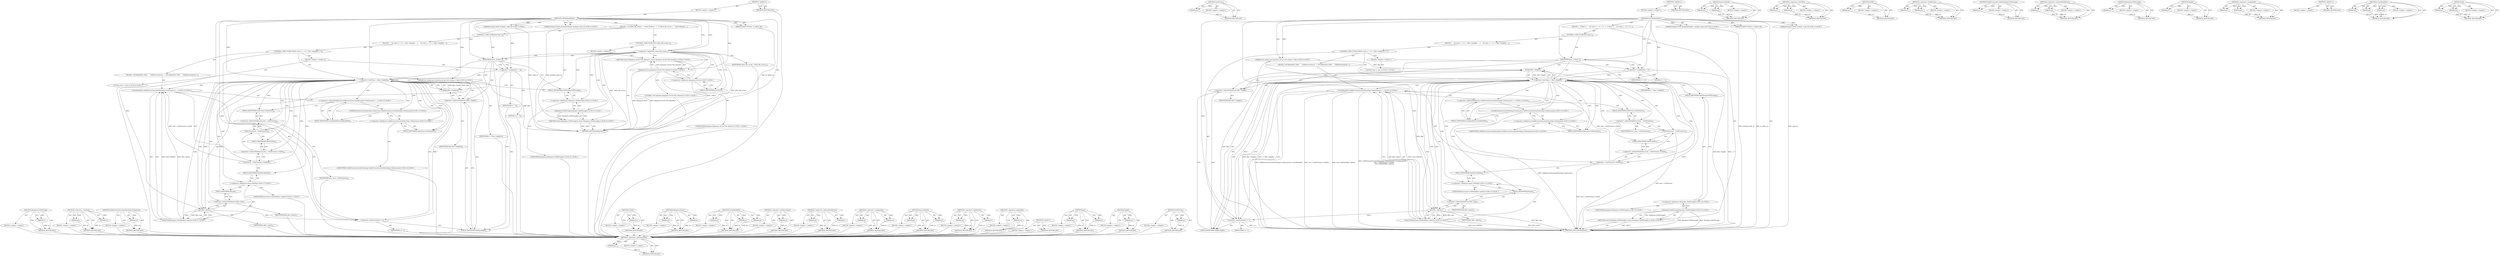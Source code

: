 digraph "GetProcess" {
vulnerable_108 [label=<(METHOD,&lt;operator&gt;.postIncrement)>];
vulnerable_109 [label=<(PARAM,p1)>];
vulnerable_110 [label=<(BLOCK,&lt;empty&gt;,&lt;empty&gt;)>];
vulnerable_111 [label=<(METHOD_RETURN,ANY)>];
vulnerable_131 [label=<(METHOD,GetProcess)>];
vulnerable_132 [label=<(PARAM,p1)>];
vulnerable_133 [label=<(BLOCK,&lt;empty&gt;,&lt;empty&gt;)>];
vulnerable_134 [label=<(METHOD_RETURN,ANY)>];
vulnerable_6 [label=<(METHOD,&lt;global&gt;)<SUB>1</SUB>>];
vulnerable_7 [label=<(BLOCK,&lt;empty&gt;,&lt;empty&gt;)<SUB>1</SUB>>];
vulnerable_8 [label=<(METHOD,SetFileInputFiles)<SUB>1</SUB>>];
vulnerable_9 [label="<(PARAM,std::unique_ptr&lt;protocol::Array&lt;std::string&gt;&gt; files)<SUB>2</SUB>>"];
vulnerable_10 [label="<(PARAM,Maybe&lt;DOM::NodeId&gt; node_id)<SUB>3</SUB>>"];
vulnerable_11 [label="<(PARAM,Maybe&lt;DOM::BackendNodeId&gt; backend_node_id)<SUB>4</SUB>>"];
vulnerable_12 [label=<(PARAM,Maybe&lt;String&gt; in_object_id)<SUB>5</SUB>>];
vulnerable_13 [label=<(BLOCK,{
   if (host_) {
     for (size_t i = 0; i &lt; f...,{
   if (host_) {
     for (size_t i = 0; i &lt; f...)<SUB>5</SUB>>];
vulnerable_14 [label=<(CONTROL_STRUCTURE,IF,if (host_))<SUB>6</SUB>>];
vulnerable_15 [label=<(IDENTIFIER,host_,if (host_))<SUB>6</SUB>>];
vulnerable_16 [label=<(BLOCK,{
     for (size_t i = 0; i &lt; files-&gt;length(); ...,{
     for (size_t i = 0; i &lt; files-&gt;length(); ...)<SUB>6</SUB>>];
vulnerable_17 [label=<(CONTROL_STRUCTURE,FOR,for (size_t i = 0;i &lt; files-&gt;length();i++))<SUB>7</SUB>>];
vulnerable_18 [label=<(BLOCK,&lt;empty&gt;,&lt;empty&gt;)<SUB>7</SUB>>];
vulnerable_19 [label="<(LOCAL,size_t i: size_t)<SUB>7</SUB>>"];
vulnerable_20 [label=<(&lt;operator&gt;.assignment,i = 0)<SUB>7</SUB>>];
vulnerable_21 [label=<(IDENTIFIER,i,i = 0)<SUB>7</SUB>>];
vulnerable_22 [label=<(LITERAL,0,i = 0)<SUB>7</SUB>>];
vulnerable_23 [label=<(&lt;operator&gt;.lessThan,i &lt; files-&gt;length())<SUB>7</SUB>>];
vulnerable_24 [label=<(IDENTIFIER,i,i &lt; files-&gt;length())<SUB>7</SUB>>];
vulnerable_25 [label=<(length,files-&gt;length())<SUB>7</SUB>>];
vulnerable_26 [label=<(&lt;operator&gt;.indirectFieldAccess,files-&gt;length)<SUB>7</SUB>>];
vulnerable_27 [label=<(IDENTIFIER,files,files-&gt;length())<SUB>7</SUB>>];
vulnerable_28 [label=<(FIELD_IDENTIFIER,length,length)<SUB>7</SUB>>];
vulnerable_29 [label=<(&lt;operator&gt;.postIncrement,i++)<SUB>7</SUB>>];
vulnerable_30 [label=<(IDENTIFIER,i,i++)<SUB>7</SUB>>];
vulnerable_31 [label=<(BLOCK,{
 #if defined(OS_WIN)
      ChildProcessSecuri...,{
 #if defined(OS_WIN)
      ChildProcessSecuri...)<SUB>7</SUB>>];
vulnerable_32 [label="<(GrantReadFile,ChildProcessSecurityPolicyImpl::GetInstance()-&gt;...)<SUB>13</SUB>>"];
vulnerable_33 [label="<(&lt;operator&gt;.indirectFieldAccess,ChildProcessSecurityPolicyImpl::GetInstance()-&gt;...)<SUB>13</SUB>>"];
vulnerable_34 [label="<(ChildProcessSecurityPolicyImpl.GetInstance,ChildProcessSecurityPolicyImpl::GetInstance())<SUB>13</SUB>>"];
vulnerable_35 [label="<(&lt;operator&gt;.fieldAccess,ChildProcessSecurityPolicyImpl::GetInstance)<SUB>13</SUB>>"];
vulnerable_36 [label="<(IDENTIFIER,ChildProcessSecurityPolicyImpl,ChildProcessSecurityPolicyImpl::GetInstance())<SUB>13</SUB>>"];
vulnerable_37 [label=<(FIELD_IDENTIFIER,GetInstance,GetInstance)<SUB>13</SUB>>];
vulnerable_38 [label=<(FIELD_IDENTIFIER,GrantReadFile,GrantReadFile)<SUB>13</SUB>>];
vulnerable_39 [label=<(GetID,host_-&gt;GetProcess()-&gt;GetID())<SUB>14</SUB>>];
vulnerable_40 [label=<(&lt;operator&gt;.indirectFieldAccess,host_-&gt;GetProcess()-&gt;GetID)<SUB>14</SUB>>];
vulnerable_41 [label=<(GetProcess,host_-&gt;GetProcess())<SUB>14</SUB>>];
vulnerable_42 [label=<(&lt;operator&gt;.indirectFieldAccess,host_-&gt;GetProcess)<SUB>14</SUB>>];
vulnerable_43 [label=<(IDENTIFIER,host_,host_-&gt;GetProcess())<SUB>14</SUB>>];
vulnerable_44 [label=<(FIELD_IDENTIFIER,GetProcess,GetProcess)<SUB>14</SUB>>];
vulnerable_45 [label=<(FIELD_IDENTIFIER,GetID,GetID)<SUB>14</SUB>>];
vulnerable_46 [label="<(base.FilePath,base::FilePath(files-&gt;get(i)))<SUB>15</SUB>>"];
vulnerable_47 [label="<(&lt;operator&gt;.fieldAccess,base::FilePath)<SUB>15</SUB>>"];
vulnerable_48 [label="<(IDENTIFIER,base,base::FilePath(files-&gt;get(i)))<SUB>15</SUB>>"];
vulnerable_49 [label=<(FIELD_IDENTIFIER,FilePath,FilePath)<SUB>15</SUB>>];
vulnerable_50 [label=<(get,files-&gt;get(i))<SUB>15</SUB>>];
vulnerable_51 [label=<(&lt;operator&gt;.indirectFieldAccess,files-&gt;get)<SUB>15</SUB>>];
vulnerable_52 [label=<(IDENTIFIER,files,files-&gt;get(i))<SUB>15</SUB>>];
vulnerable_53 [label=<(FIELD_IDENTIFIER,get,get)<SUB>15</SUB>>];
vulnerable_54 [label=<(IDENTIFIER,i,files-&gt;get(i))<SUB>15</SUB>>];
vulnerable_55 [label="<(RETURN,return Response::FallThrough();,return Response::FallThrough();)<SUB>19</SUB>>"];
vulnerable_56 [label="<(Response.FallThrough,Response::FallThrough())<SUB>19</SUB>>"];
vulnerable_57 [label="<(&lt;operator&gt;.fieldAccess,Response::FallThrough)<SUB>19</SUB>>"];
vulnerable_58 [label="<(IDENTIFIER,Response,Response::FallThrough())<SUB>19</SUB>>"];
vulnerable_59 [label=<(FIELD_IDENTIFIER,FallThrough,FallThrough)<SUB>19</SUB>>];
vulnerable_60 [label=<(METHOD_RETURN,Response)<SUB>1</SUB>>];
vulnerable_62 [label=<(METHOD_RETURN,ANY)<SUB>1</SUB>>];
vulnerable_135 [label=<(METHOD,base.FilePath)>];
vulnerable_136 [label=<(PARAM,p1)>];
vulnerable_137 [label=<(PARAM,p2)>];
vulnerable_138 [label=<(BLOCK,&lt;empty&gt;,&lt;empty&gt;)>];
vulnerable_139 [label=<(METHOD_RETURN,ANY)>];
vulnerable_94 [label=<(METHOD,&lt;operator&gt;.lessThan)>];
vulnerable_95 [label=<(PARAM,p1)>];
vulnerable_96 [label=<(PARAM,p2)>];
vulnerable_97 [label=<(BLOCK,&lt;empty&gt;,&lt;empty&gt;)>];
vulnerable_98 [label=<(METHOD_RETURN,ANY)>];
vulnerable_127 [label=<(METHOD,GetID)>];
vulnerable_128 [label=<(PARAM,p1)>];
vulnerable_129 [label=<(BLOCK,&lt;empty&gt;,&lt;empty&gt;)>];
vulnerable_130 [label=<(METHOD_RETURN,ANY)>];
vulnerable_122 [label=<(METHOD,&lt;operator&gt;.fieldAccess)>];
vulnerable_123 [label=<(PARAM,p1)>];
vulnerable_124 [label=<(PARAM,p2)>];
vulnerable_125 [label=<(BLOCK,&lt;empty&gt;,&lt;empty&gt;)>];
vulnerable_126 [label=<(METHOD_RETURN,ANY)>];
vulnerable_118 [label=<(METHOD,ChildProcessSecurityPolicyImpl.GetInstance)>];
vulnerable_119 [label=<(PARAM,p1)>];
vulnerable_120 [label=<(BLOCK,&lt;empty&gt;,&lt;empty&gt;)>];
vulnerable_121 [label=<(METHOD_RETURN,ANY)>];
vulnerable_103 [label=<(METHOD,&lt;operator&gt;.indirectFieldAccess)>];
vulnerable_104 [label=<(PARAM,p1)>];
vulnerable_105 [label=<(PARAM,p2)>];
vulnerable_106 [label=<(BLOCK,&lt;empty&gt;,&lt;empty&gt;)>];
vulnerable_107 [label=<(METHOD_RETURN,ANY)>];
vulnerable_145 [label=<(METHOD,Response.FallThrough)>];
vulnerable_146 [label=<(PARAM,p1)>];
vulnerable_147 [label=<(BLOCK,&lt;empty&gt;,&lt;empty&gt;)>];
vulnerable_148 [label=<(METHOD_RETURN,ANY)>];
vulnerable_99 [label=<(METHOD,length)>];
vulnerable_100 [label=<(PARAM,p1)>];
vulnerable_101 [label=<(BLOCK,&lt;empty&gt;,&lt;empty&gt;)>];
vulnerable_102 [label=<(METHOD_RETURN,ANY)>];
vulnerable_89 [label=<(METHOD,&lt;operator&gt;.assignment)>];
vulnerable_90 [label=<(PARAM,p1)>];
vulnerable_91 [label=<(PARAM,p2)>];
vulnerable_92 [label=<(BLOCK,&lt;empty&gt;,&lt;empty&gt;)>];
vulnerable_93 [label=<(METHOD_RETURN,ANY)>];
vulnerable_83 [label=<(METHOD,&lt;global&gt;)<SUB>1</SUB>>];
vulnerable_84 [label=<(BLOCK,&lt;empty&gt;,&lt;empty&gt;)>];
vulnerable_85 [label=<(METHOD_RETURN,ANY)>];
vulnerable_112 [label=<(METHOD,GrantReadFile)>];
vulnerable_113 [label=<(PARAM,p1)>];
vulnerable_114 [label=<(PARAM,p2)>];
vulnerable_115 [label=<(PARAM,p3)>];
vulnerable_116 [label=<(BLOCK,&lt;empty&gt;,&lt;empty&gt;)>];
vulnerable_117 [label=<(METHOD_RETURN,ANY)>];
vulnerable_140 [label=<(METHOD,get)>];
vulnerable_141 [label=<(PARAM,p1)>];
vulnerable_142 [label=<(PARAM,p2)>];
vulnerable_143 [label=<(BLOCK,&lt;empty&gt;,&lt;empty&gt;)>];
vulnerable_144 [label=<(METHOD_RETURN,ANY)>];
fixed_166 [label=<(METHOD,Response.FallThrough)>];
fixed_167 [label=<(PARAM,p1)>];
fixed_168 [label=<(BLOCK,&lt;empty&gt;,&lt;empty&gt;)>];
fixed_169 [label=<(METHOD_RETURN,ANY)>];
fixed_120 [label=<(METHOD,&lt;operator&gt;.lessThan)>];
fixed_121 [label=<(PARAM,p1)>];
fixed_122 [label=<(PARAM,p2)>];
fixed_123 [label=<(BLOCK,&lt;empty&gt;,&lt;empty&gt;)>];
fixed_124 [label=<(METHOD_RETURN,ANY)>];
fixed_144 [label=<(METHOD,ChildProcessSecurityPolicyImpl.GetInstance)>];
fixed_145 [label=<(PARAM,p1)>];
fixed_146 [label=<(BLOCK,&lt;empty&gt;,&lt;empty&gt;)>];
fixed_147 [label=<(METHOD_RETURN,ANY)>];
fixed_6 [label=<(METHOD,&lt;global&gt;)<SUB>1</SUB>>];
fixed_7 [label=<(BLOCK,&lt;empty&gt;,&lt;empty&gt;)<SUB>1</SUB>>];
fixed_8 [label=<(METHOD,SetFileInputFiles)<SUB>1</SUB>>];
fixed_9 [label="<(PARAM,std::unique_ptr&lt;protocol::Array&lt;std::string&gt;&gt; files)<SUB>2</SUB>>"];
fixed_10 [label="<(PARAM,Maybe&lt;DOM::NodeId&gt; node_id)<SUB>3</SUB>>"];
fixed_11 [label="<(PARAM,Maybe&lt;DOM::BackendNodeId&gt; backend_node_id)<SUB>4</SUB>>"];
fixed_12 [label=<(PARAM,Maybe&lt;String&gt; in_object_id)<SUB>5</SUB>>];
fixed_13 [label=<(BLOCK,{
  if (!allow_file_access_)
    return Respons...,{
  if (!allow_file_access_)
    return Respons...)<SUB>5</SUB>>];
fixed_14 [label=<(CONTROL_STRUCTURE,IF,if (!allow_file_access_))<SUB>6</SUB>>];
fixed_15 [label=<(&lt;operator&gt;.logicalNot,!allow_file_access_)<SUB>6</SUB>>];
fixed_16 [label=<(IDENTIFIER,allow_file_access_,!allow_file_access_)<SUB>6</SUB>>];
fixed_17 [label=<(BLOCK,&lt;empty&gt;,&lt;empty&gt;)<SUB>7</SUB>>];
fixed_18 [label="<(RETURN,return Response::Error(&quot;Not allowed&quot;);,return Response::Error(&quot;Not allowed&quot;);)<SUB>7</SUB>>"];
fixed_19 [label="<(Response.Error,Response::Error(&quot;Not allowed&quot;))<SUB>7</SUB>>"];
fixed_20 [label="<(&lt;operator&gt;.fieldAccess,Response::Error)<SUB>7</SUB>>"];
fixed_21 [label="<(IDENTIFIER,Response,Response::Error(&quot;Not allowed&quot;))<SUB>7</SUB>>"];
fixed_22 [label=<(FIELD_IDENTIFIER,Error,Error)<SUB>7</SUB>>];
fixed_23 [label="<(LITERAL,&quot;Not allowed&quot;,Response::Error(&quot;Not allowed&quot;))<SUB>7</SUB>>"];
fixed_24 [label=<(CONTROL_STRUCTURE,IF,if (host_))<SUB>8</SUB>>];
fixed_25 [label=<(IDENTIFIER,host_,if (host_))<SUB>8</SUB>>];
fixed_26 [label=<(BLOCK,{
     for (size_t i = 0; i &lt; files-&gt;length(); ...,{
     for (size_t i = 0; i &lt; files-&gt;length(); ...)<SUB>8</SUB>>];
fixed_27 [label=<(CONTROL_STRUCTURE,FOR,for (size_t i = 0;i &lt; files-&gt;length();i++))<SUB>9</SUB>>];
fixed_28 [label=<(BLOCK,&lt;empty&gt;,&lt;empty&gt;)<SUB>9</SUB>>];
fixed_29 [label="<(LOCAL,size_t i: size_t)<SUB>9</SUB>>"];
fixed_30 [label=<(&lt;operator&gt;.assignment,i = 0)<SUB>9</SUB>>];
fixed_31 [label=<(IDENTIFIER,i,i = 0)<SUB>9</SUB>>];
fixed_32 [label=<(LITERAL,0,i = 0)<SUB>9</SUB>>];
fixed_33 [label=<(&lt;operator&gt;.lessThan,i &lt; files-&gt;length())<SUB>9</SUB>>];
fixed_34 [label=<(IDENTIFIER,i,i &lt; files-&gt;length())<SUB>9</SUB>>];
fixed_35 [label=<(length,files-&gt;length())<SUB>9</SUB>>];
fixed_36 [label=<(&lt;operator&gt;.indirectFieldAccess,files-&gt;length)<SUB>9</SUB>>];
fixed_37 [label=<(IDENTIFIER,files,files-&gt;length())<SUB>9</SUB>>];
fixed_38 [label=<(FIELD_IDENTIFIER,length,length)<SUB>9</SUB>>];
fixed_39 [label=<(&lt;operator&gt;.postIncrement,i++)<SUB>9</SUB>>];
fixed_40 [label=<(IDENTIFIER,i,i++)<SUB>9</SUB>>];
fixed_41 [label=<(BLOCK,{
 #if defined(OS_WIN)
      ChildProcessSecuri...,{
 #if defined(OS_WIN)
      ChildProcessSecuri...)<SUB>9</SUB>>];
fixed_42 [label="<(GrantReadFile,ChildProcessSecurityPolicyImpl::GetInstance()-&gt;...)<SUB>15</SUB>>"];
fixed_43 [label="<(&lt;operator&gt;.indirectFieldAccess,ChildProcessSecurityPolicyImpl::GetInstance()-&gt;...)<SUB>15</SUB>>"];
fixed_44 [label="<(ChildProcessSecurityPolicyImpl.GetInstance,ChildProcessSecurityPolicyImpl::GetInstance())<SUB>15</SUB>>"];
fixed_45 [label="<(&lt;operator&gt;.fieldAccess,ChildProcessSecurityPolicyImpl::GetInstance)<SUB>15</SUB>>"];
fixed_46 [label="<(IDENTIFIER,ChildProcessSecurityPolicyImpl,ChildProcessSecurityPolicyImpl::GetInstance())<SUB>15</SUB>>"];
fixed_47 [label=<(FIELD_IDENTIFIER,GetInstance,GetInstance)<SUB>15</SUB>>];
fixed_48 [label=<(FIELD_IDENTIFIER,GrantReadFile,GrantReadFile)<SUB>15</SUB>>];
fixed_49 [label=<(GetID,host_-&gt;GetProcess()-&gt;GetID())<SUB>16</SUB>>];
fixed_50 [label=<(&lt;operator&gt;.indirectFieldAccess,host_-&gt;GetProcess()-&gt;GetID)<SUB>16</SUB>>];
fixed_51 [label=<(GetProcess,host_-&gt;GetProcess())<SUB>16</SUB>>];
fixed_52 [label=<(&lt;operator&gt;.indirectFieldAccess,host_-&gt;GetProcess)<SUB>16</SUB>>];
fixed_53 [label=<(IDENTIFIER,host_,host_-&gt;GetProcess())<SUB>16</SUB>>];
fixed_54 [label=<(FIELD_IDENTIFIER,GetProcess,GetProcess)<SUB>16</SUB>>];
fixed_55 [label=<(FIELD_IDENTIFIER,GetID,GetID)<SUB>16</SUB>>];
fixed_56 [label="<(base.FilePath,base::FilePath(files-&gt;get(i)))<SUB>17</SUB>>"];
fixed_57 [label="<(&lt;operator&gt;.fieldAccess,base::FilePath)<SUB>17</SUB>>"];
fixed_58 [label="<(IDENTIFIER,base,base::FilePath(files-&gt;get(i)))<SUB>17</SUB>>"];
fixed_59 [label=<(FIELD_IDENTIFIER,FilePath,FilePath)<SUB>17</SUB>>];
fixed_60 [label=<(get,files-&gt;get(i))<SUB>17</SUB>>];
fixed_61 [label=<(&lt;operator&gt;.indirectFieldAccess,files-&gt;get)<SUB>17</SUB>>];
fixed_62 [label=<(IDENTIFIER,files,files-&gt;get(i))<SUB>17</SUB>>];
fixed_63 [label=<(FIELD_IDENTIFIER,get,get)<SUB>17</SUB>>];
fixed_64 [label=<(IDENTIFIER,i,files-&gt;get(i))<SUB>17</SUB>>];
fixed_65 [label="<(RETURN,return Response::FallThrough();,return Response::FallThrough();)<SUB>21</SUB>>"];
fixed_66 [label="<(Response.FallThrough,Response::FallThrough())<SUB>21</SUB>>"];
fixed_67 [label="<(&lt;operator&gt;.fieldAccess,Response::FallThrough)<SUB>21</SUB>>"];
fixed_68 [label="<(IDENTIFIER,Response,Response::FallThrough())<SUB>21</SUB>>"];
fixed_69 [label=<(FIELD_IDENTIFIER,FallThrough,FallThrough)<SUB>21</SUB>>];
fixed_70 [label=<(METHOD_RETURN,Response)<SUB>1</SUB>>];
fixed_72 [label=<(METHOD_RETURN,ANY)<SUB>1</SUB>>];
fixed_148 [label=<(METHOD,GetID)>];
fixed_149 [label=<(PARAM,p1)>];
fixed_150 [label=<(BLOCK,&lt;empty&gt;,&lt;empty&gt;)>];
fixed_151 [label=<(METHOD_RETURN,ANY)>];
fixed_105 [label=<(METHOD,Response.Error)>];
fixed_106 [label=<(PARAM,p1)>];
fixed_107 [label=<(PARAM,p2)>];
fixed_108 [label=<(BLOCK,&lt;empty&gt;,&lt;empty&gt;)>];
fixed_109 [label=<(METHOD_RETURN,ANY)>];
fixed_138 [label=<(METHOD,GrantReadFile)>];
fixed_139 [label=<(PARAM,p1)>];
fixed_140 [label=<(PARAM,p2)>];
fixed_141 [label=<(PARAM,p3)>];
fixed_142 [label=<(BLOCK,&lt;empty&gt;,&lt;empty&gt;)>];
fixed_143 [label=<(METHOD_RETURN,ANY)>];
fixed_134 [label=<(METHOD,&lt;operator&gt;.postIncrement)>];
fixed_135 [label=<(PARAM,p1)>];
fixed_136 [label=<(BLOCK,&lt;empty&gt;,&lt;empty&gt;)>];
fixed_137 [label=<(METHOD_RETURN,ANY)>];
fixed_129 [label=<(METHOD,&lt;operator&gt;.indirectFieldAccess)>];
fixed_130 [label=<(PARAM,p1)>];
fixed_131 [label=<(PARAM,p2)>];
fixed_132 [label=<(BLOCK,&lt;empty&gt;,&lt;empty&gt;)>];
fixed_133 [label=<(METHOD_RETURN,ANY)>];
fixed_115 [label=<(METHOD,&lt;operator&gt;.assignment)>];
fixed_116 [label=<(PARAM,p1)>];
fixed_117 [label=<(PARAM,p2)>];
fixed_118 [label=<(BLOCK,&lt;empty&gt;,&lt;empty&gt;)>];
fixed_119 [label=<(METHOD_RETURN,ANY)>];
fixed_156 [label=<(METHOD,base.FilePath)>];
fixed_157 [label=<(PARAM,p1)>];
fixed_158 [label=<(PARAM,p2)>];
fixed_159 [label=<(BLOCK,&lt;empty&gt;,&lt;empty&gt;)>];
fixed_160 [label=<(METHOD_RETURN,ANY)>];
fixed_110 [label=<(METHOD,&lt;operator&gt;.fieldAccess)>];
fixed_111 [label=<(PARAM,p1)>];
fixed_112 [label=<(PARAM,p2)>];
fixed_113 [label=<(BLOCK,&lt;empty&gt;,&lt;empty&gt;)>];
fixed_114 [label=<(METHOD_RETURN,ANY)>];
fixed_101 [label=<(METHOD,&lt;operator&gt;.logicalNot)>];
fixed_102 [label=<(PARAM,p1)>];
fixed_103 [label=<(BLOCK,&lt;empty&gt;,&lt;empty&gt;)>];
fixed_104 [label=<(METHOD_RETURN,ANY)>];
fixed_95 [label=<(METHOD,&lt;global&gt;)<SUB>1</SUB>>];
fixed_96 [label=<(BLOCK,&lt;empty&gt;,&lt;empty&gt;)>];
fixed_97 [label=<(METHOD_RETURN,ANY)>];
fixed_161 [label=<(METHOD,get)>];
fixed_162 [label=<(PARAM,p1)>];
fixed_163 [label=<(PARAM,p2)>];
fixed_164 [label=<(BLOCK,&lt;empty&gt;,&lt;empty&gt;)>];
fixed_165 [label=<(METHOD_RETURN,ANY)>];
fixed_125 [label=<(METHOD,length)>];
fixed_126 [label=<(PARAM,p1)>];
fixed_127 [label=<(BLOCK,&lt;empty&gt;,&lt;empty&gt;)>];
fixed_128 [label=<(METHOD_RETURN,ANY)>];
fixed_152 [label=<(METHOD,GetProcess)>];
fixed_153 [label=<(PARAM,p1)>];
fixed_154 [label=<(BLOCK,&lt;empty&gt;,&lt;empty&gt;)>];
fixed_155 [label=<(METHOD_RETURN,ANY)>];
vulnerable_108 -> vulnerable_109  [key=0, label="AST: "];
vulnerable_108 -> vulnerable_109  [key=1, label="DDG: "];
vulnerable_108 -> vulnerable_110  [key=0, label="AST: "];
vulnerable_108 -> vulnerable_111  [key=0, label="AST: "];
vulnerable_108 -> vulnerable_111  [key=1, label="CFG: "];
vulnerable_109 -> vulnerable_111  [key=0, label="DDG: p1"];
vulnerable_131 -> vulnerable_132  [key=0, label="AST: "];
vulnerable_131 -> vulnerable_132  [key=1, label="DDG: "];
vulnerable_131 -> vulnerable_133  [key=0, label="AST: "];
vulnerable_131 -> vulnerable_134  [key=0, label="AST: "];
vulnerable_131 -> vulnerable_134  [key=1, label="CFG: "];
vulnerable_132 -> vulnerable_134  [key=0, label="DDG: p1"];
vulnerable_6 -> vulnerable_7  [key=0, label="AST: "];
vulnerable_6 -> vulnerable_62  [key=0, label="AST: "];
vulnerable_6 -> vulnerable_62  [key=1, label="CFG: "];
vulnerable_7 -> vulnerable_8  [key=0, label="AST: "];
vulnerable_8 -> vulnerable_9  [key=0, label="AST: "];
vulnerable_8 -> vulnerable_9  [key=1, label="DDG: "];
vulnerable_8 -> vulnerable_10  [key=0, label="AST: "];
vulnerable_8 -> vulnerable_10  [key=1, label="DDG: "];
vulnerable_8 -> vulnerable_11  [key=0, label="AST: "];
vulnerable_8 -> vulnerable_11  [key=1, label="DDG: "];
vulnerable_8 -> vulnerable_12  [key=0, label="AST: "];
vulnerable_8 -> vulnerable_12  [key=1, label="DDG: "];
vulnerable_8 -> vulnerable_13  [key=0, label="AST: "];
vulnerable_8 -> vulnerable_60  [key=0, label="AST: "];
vulnerable_8 -> vulnerable_15  [key=0, label="CFG: "];
vulnerable_8 -> vulnerable_15  [key=1, label="DDG: "];
vulnerable_8 -> vulnerable_20  [key=0, label="DDG: "];
vulnerable_8 -> vulnerable_23  [key=0, label="DDG: "];
vulnerable_8 -> vulnerable_29  [key=0, label="DDG: "];
vulnerable_8 -> vulnerable_50  [key=0, label="DDG: "];
vulnerable_9 -> vulnerable_60  [key=0, label="DDG: files"];
vulnerable_9 -> vulnerable_25  [key=0, label="DDG: files"];
vulnerable_9 -> vulnerable_50  [key=0, label="DDG: files"];
vulnerable_10 -> vulnerable_60  [key=0, label="DDG: node_id"];
vulnerable_11 -> vulnerable_60  [key=0, label="DDG: backend_node_id"];
vulnerable_12 -> vulnerable_60  [key=0, label="DDG: in_object_id"];
vulnerable_13 -> vulnerable_14  [key=0, label="AST: "];
vulnerable_13 -> vulnerable_55  [key=0, label="AST: "];
vulnerable_14 -> vulnerable_15  [key=0, label="AST: "];
vulnerable_14 -> vulnerable_16  [key=0, label="AST: "];
vulnerable_15 -> vulnerable_20  [key=0, label="CFG: "];
vulnerable_15 -> vulnerable_20  [key=1, label="CDG: "];
vulnerable_15 -> vulnerable_59  [key=0, label="CFG: "];
vulnerable_15 -> vulnerable_26  [key=0, label="CDG: "];
vulnerable_15 -> vulnerable_23  [key=0, label="CDG: "];
vulnerable_15 -> vulnerable_28  [key=0, label="CDG: "];
vulnerable_15 -> vulnerable_25  [key=0, label="CDG: "];
vulnerable_16 -> vulnerable_17  [key=0, label="AST: "];
vulnerable_17 -> vulnerable_18  [key=0, label="AST: "];
vulnerable_17 -> vulnerable_23  [key=0, label="AST: "];
vulnerable_17 -> vulnerable_29  [key=0, label="AST: "];
vulnerable_17 -> vulnerable_31  [key=0, label="AST: "];
vulnerable_18 -> vulnerable_19  [key=0, label="AST: "];
vulnerable_18 -> vulnerable_20  [key=0, label="AST: "];
vulnerable_20 -> vulnerable_21  [key=0, label="AST: "];
vulnerable_20 -> vulnerable_22  [key=0, label="AST: "];
vulnerable_20 -> vulnerable_28  [key=0, label="CFG: "];
vulnerable_20 -> vulnerable_60  [key=0, label="DDG: i = 0"];
vulnerable_20 -> vulnerable_23  [key=0, label="DDG: i"];
vulnerable_23 -> vulnerable_24  [key=0, label="AST: "];
vulnerable_23 -> vulnerable_25  [key=0, label="AST: "];
vulnerable_23 -> vulnerable_25  [key=1, label="CDG: "];
vulnerable_23 -> vulnerable_37  [key=0, label="CFG: "];
vulnerable_23 -> vulnerable_37  [key=1, label="CDG: "];
vulnerable_23 -> vulnerable_59  [key=0, label="CFG: "];
vulnerable_23 -> vulnerable_60  [key=0, label="DDG: i"];
vulnerable_23 -> vulnerable_60  [key=1, label="DDG: files-&gt;length()"];
vulnerable_23 -> vulnerable_60  [key=2, label="DDG: i &lt; files-&gt;length()"];
vulnerable_23 -> vulnerable_50  [key=0, label="DDG: i"];
vulnerable_23 -> vulnerable_50  [key=1, label="CDG: "];
vulnerable_23 -> vulnerable_47  [key=0, label="CDG: "];
vulnerable_23 -> vulnerable_34  [key=0, label="CDG: "];
vulnerable_23 -> vulnerable_32  [key=0, label="CDG: "];
vulnerable_23 -> vulnerable_49  [key=0, label="CDG: "];
vulnerable_23 -> vulnerable_33  [key=0, label="CDG: "];
vulnerable_23 -> vulnerable_26  [key=0, label="CDG: "];
vulnerable_23 -> vulnerable_42  [key=0, label="CDG: "];
vulnerable_23 -> vulnerable_23  [key=0, label="CDG: "];
vulnerable_23 -> vulnerable_51  [key=0, label="CDG: "];
vulnerable_23 -> vulnerable_28  [key=0, label="CDG: "];
vulnerable_23 -> vulnerable_46  [key=0, label="CDG: "];
vulnerable_23 -> vulnerable_53  [key=0, label="CDG: "];
vulnerable_23 -> vulnerable_38  [key=0, label="CDG: "];
vulnerable_23 -> vulnerable_41  [key=0, label="CDG: "];
vulnerable_23 -> vulnerable_45  [key=0, label="CDG: "];
vulnerable_23 -> vulnerable_40  [key=0, label="CDG: "];
vulnerable_23 -> vulnerable_29  [key=0, label="CDG: "];
vulnerable_23 -> vulnerable_44  [key=0, label="CDG: "];
vulnerable_23 -> vulnerable_35  [key=0, label="CDG: "];
vulnerable_23 -> vulnerable_39  [key=0, label="CDG: "];
vulnerable_25 -> vulnerable_26  [key=0, label="AST: "];
vulnerable_25 -> vulnerable_23  [key=0, label="CFG: "];
vulnerable_25 -> vulnerable_23  [key=1, label="DDG: files-&gt;length"];
vulnerable_25 -> vulnerable_60  [key=0, label="DDG: files-&gt;length"];
vulnerable_26 -> vulnerable_27  [key=0, label="AST: "];
vulnerable_26 -> vulnerable_28  [key=0, label="AST: "];
vulnerable_26 -> vulnerable_25  [key=0, label="CFG: "];
vulnerable_28 -> vulnerable_26  [key=0, label="CFG: "];
vulnerable_29 -> vulnerable_30  [key=0, label="AST: "];
vulnerable_29 -> vulnerable_28  [key=0, label="CFG: "];
vulnerable_29 -> vulnerable_60  [key=0, label="DDG: i++"];
vulnerable_29 -> vulnerable_23  [key=0, label="DDG: i"];
vulnerable_31 -> vulnerable_32  [key=0, label="AST: "];
vulnerable_32 -> vulnerable_33  [key=0, label="AST: "];
vulnerable_32 -> vulnerable_39  [key=0, label="AST: "];
vulnerable_32 -> vulnerable_46  [key=0, label="AST: "];
vulnerable_32 -> vulnerable_29  [key=0, label="CFG: "];
vulnerable_32 -> vulnerable_60  [key=0, label="DDG: ChildProcessSecurityPolicyImpl::GetInstance()-&gt;GrantReadFile"];
vulnerable_32 -> vulnerable_60  [key=1, label="DDG: host_-&gt;GetProcess()-&gt;GetID()"];
vulnerable_32 -> vulnerable_60  [key=2, label="DDG: base::FilePath(files-&gt;get(i))"];
vulnerable_32 -> vulnerable_60  [key=3, label="DDG: ChildProcessSecurityPolicyImpl::GetInstance()-&gt;GrantReadFile(
          host_-&gt;GetProcess()-&gt;GetID(),
          base::FilePath(files-&gt;get(i)))"];
vulnerable_33 -> vulnerable_34  [key=0, label="AST: "];
vulnerable_33 -> vulnerable_38  [key=0, label="AST: "];
vulnerable_33 -> vulnerable_44  [key=0, label="CFG: "];
vulnerable_34 -> vulnerable_35  [key=0, label="AST: "];
vulnerable_34 -> vulnerable_38  [key=0, label="CFG: "];
vulnerable_34 -> vulnerable_60  [key=0, label="DDG: ChildProcessSecurityPolicyImpl::GetInstance"];
vulnerable_35 -> vulnerable_36  [key=0, label="AST: "];
vulnerable_35 -> vulnerable_37  [key=0, label="AST: "];
vulnerable_35 -> vulnerable_34  [key=0, label="CFG: "];
vulnerable_37 -> vulnerable_35  [key=0, label="CFG: "];
vulnerable_38 -> vulnerable_33  [key=0, label="CFG: "];
vulnerable_39 -> vulnerable_40  [key=0, label="AST: "];
vulnerable_39 -> vulnerable_49  [key=0, label="CFG: "];
vulnerable_39 -> vulnerable_60  [key=0, label="DDG: host_-&gt;GetProcess()-&gt;GetID"];
vulnerable_39 -> vulnerable_32  [key=0, label="DDG: host_-&gt;GetProcess()-&gt;GetID"];
vulnerable_40 -> vulnerable_41  [key=0, label="AST: "];
vulnerable_40 -> vulnerable_45  [key=0, label="AST: "];
vulnerable_40 -> vulnerable_39  [key=0, label="CFG: "];
vulnerable_41 -> vulnerable_42  [key=0, label="AST: "];
vulnerable_41 -> vulnerable_45  [key=0, label="CFG: "];
vulnerable_41 -> vulnerable_60  [key=0, label="DDG: host_-&gt;GetProcess"];
vulnerable_42 -> vulnerable_43  [key=0, label="AST: "];
vulnerable_42 -> vulnerable_44  [key=0, label="AST: "];
vulnerable_42 -> vulnerable_41  [key=0, label="CFG: "];
vulnerable_44 -> vulnerable_42  [key=0, label="CFG: "];
vulnerable_45 -> vulnerable_40  [key=0, label="CFG: "];
vulnerable_46 -> vulnerable_47  [key=0, label="AST: "];
vulnerable_46 -> vulnerable_50  [key=0, label="AST: "];
vulnerable_46 -> vulnerable_32  [key=0, label="CFG: "];
vulnerable_46 -> vulnerable_32  [key=1, label="DDG: base::FilePath"];
vulnerable_46 -> vulnerable_32  [key=2, label="DDG: files-&gt;get(i)"];
vulnerable_46 -> vulnerable_60  [key=0, label="DDG: base::FilePath"];
vulnerable_46 -> vulnerable_60  [key=1, label="DDG: files-&gt;get(i)"];
vulnerable_47 -> vulnerable_48  [key=0, label="AST: "];
vulnerable_47 -> vulnerable_49  [key=0, label="AST: "];
vulnerable_47 -> vulnerable_53  [key=0, label="CFG: "];
vulnerable_49 -> vulnerable_47  [key=0, label="CFG: "];
vulnerable_50 -> vulnerable_51  [key=0, label="AST: "];
vulnerable_50 -> vulnerable_54  [key=0, label="AST: "];
vulnerable_50 -> vulnerable_46  [key=0, label="CFG: "];
vulnerable_50 -> vulnerable_46  [key=1, label="DDG: files-&gt;get"];
vulnerable_50 -> vulnerable_46  [key=2, label="DDG: i"];
vulnerable_50 -> vulnerable_60  [key=0, label="DDG: files-&gt;get"];
vulnerable_50 -> vulnerable_29  [key=0, label="DDG: i"];
vulnerable_51 -> vulnerable_52  [key=0, label="AST: "];
vulnerable_51 -> vulnerable_53  [key=0, label="AST: "];
vulnerable_51 -> vulnerable_50  [key=0, label="CFG: "];
vulnerable_53 -> vulnerable_51  [key=0, label="CFG: "];
vulnerable_55 -> vulnerable_56  [key=0, label="AST: "];
vulnerable_55 -> vulnerable_60  [key=0, label="CFG: "];
vulnerable_55 -> vulnerable_60  [key=1, label="DDG: &lt;RET&gt;"];
vulnerable_56 -> vulnerable_57  [key=0, label="AST: "];
vulnerable_56 -> vulnerable_55  [key=0, label="CFG: "];
vulnerable_56 -> vulnerable_55  [key=1, label="DDG: Response::FallThrough()"];
vulnerable_56 -> vulnerable_60  [key=0, label="DDG: Response::FallThrough"];
vulnerable_56 -> vulnerable_60  [key=1, label="DDG: Response::FallThrough()"];
vulnerable_57 -> vulnerable_58  [key=0, label="AST: "];
vulnerable_57 -> vulnerable_59  [key=0, label="AST: "];
vulnerable_57 -> vulnerable_56  [key=0, label="CFG: "];
vulnerable_59 -> vulnerable_57  [key=0, label="CFG: "];
vulnerable_135 -> vulnerable_136  [key=0, label="AST: "];
vulnerable_135 -> vulnerable_136  [key=1, label="DDG: "];
vulnerable_135 -> vulnerable_138  [key=0, label="AST: "];
vulnerable_135 -> vulnerable_137  [key=0, label="AST: "];
vulnerable_135 -> vulnerable_137  [key=1, label="DDG: "];
vulnerable_135 -> vulnerable_139  [key=0, label="AST: "];
vulnerable_135 -> vulnerable_139  [key=1, label="CFG: "];
vulnerable_136 -> vulnerable_139  [key=0, label="DDG: p1"];
vulnerable_137 -> vulnerable_139  [key=0, label="DDG: p2"];
vulnerable_94 -> vulnerable_95  [key=0, label="AST: "];
vulnerable_94 -> vulnerable_95  [key=1, label="DDG: "];
vulnerable_94 -> vulnerable_97  [key=0, label="AST: "];
vulnerable_94 -> vulnerable_96  [key=0, label="AST: "];
vulnerable_94 -> vulnerable_96  [key=1, label="DDG: "];
vulnerable_94 -> vulnerable_98  [key=0, label="AST: "];
vulnerable_94 -> vulnerable_98  [key=1, label="CFG: "];
vulnerable_95 -> vulnerable_98  [key=0, label="DDG: p1"];
vulnerable_96 -> vulnerable_98  [key=0, label="DDG: p2"];
vulnerable_127 -> vulnerable_128  [key=0, label="AST: "];
vulnerable_127 -> vulnerable_128  [key=1, label="DDG: "];
vulnerable_127 -> vulnerable_129  [key=0, label="AST: "];
vulnerable_127 -> vulnerable_130  [key=0, label="AST: "];
vulnerable_127 -> vulnerable_130  [key=1, label="CFG: "];
vulnerable_128 -> vulnerable_130  [key=0, label="DDG: p1"];
vulnerable_122 -> vulnerable_123  [key=0, label="AST: "];
vulnerable_122 -> vulnerable_123  [key=1, label="DDG: "];
vulnerable_122 -> vulnerable_125  [key=0, label="AST: "];
vulnerable_122 -> vulnerable_124  [key=0, label="AST: "];
vulnerable_122 -> vulnerable_124  [key=1, label="DDG: "];
vulnerable_122 -> vulnerable_126  [key=0, label="AST: "];
vulnerable_122 -> vulnerable_126  [key=1, label="CFG: "];
vulnerable_123 -> vulnerable_126  [key=0, label="DDG: p1"];
vulnerable_124 -> vulnerable_126  [key=0, label="DDG: p2"];
vulnerable_118 -> vulnerable_119  [key=0, label="AST: "];
vulnerable_118 -> vulnerable_119  [key=1, label="DDG: "];
vulnerable_118 -> vulnerable_120  [key=0, label="AST: "];
vulnerable_118 -> vulnerable_121  [key=0, label="AST: "];
vulnerable_118 -> vulnerable_121  [key=1, label="CFG: "];
vulnerable_119 -> vulnerable_121  [key=0, label="DDG: p1"];
vulnerable_103 -> vulnerable_104  [key=0, label="AST: "];
vulnerable_103 -> vulnerable_104  [key=1, label="DDG: "];
vulnerable_103 -> vulnerable_106  [key=0, label="AST: "];
vulnerable_103 -> vulnerable_105  [key=0, label="AST: "];
vulnerable_103 -> vulnerable_105  [key=1, label="DDG: "];
vulnerable_103 -> vulnerable_107  [key=0, label="AST: "];
vulnerable_103 -> vulnerable_107  [key=1, label="CFG: "];
vulnerable_104 -> vulnerable_107  [key=0, label="DDG: p1"];
vulnerable_105 -> vulnerable_107  [key=0, label="DDG: p2"];
vulnerable_145 -> vulnerable_146  [key=0, label="AST: "];
vulnerable_145 -> vulnerable_146  [key=1, label="DDG: "];
vulnerable_145 -> vulnerable_147  [key=0, label="AST: "];
vulnerable_145 -> vulnerable_148  [key=0, label="AST: "];
vulnerable_145 -> vulnerable_148  [key=1, label="CFG: "];
vulnerable_146 -> vulnerable_148  [key=0, label="DDG: p1"];
vulnerable_99 -> vulnerable_100  [key=0, label="AST: "];
vulnerable_99 -> vulnerable_100  [key=1, label="DDG: "];
vulnerable_99 -> vulnerable_101  [key=0, label="AST: "];
vulnerable_99 -> vulnerable_102  [key=0, label="AST: "];
vulnerable_99 -> vulnerable_102  [key=1, label="CFG: "];
vulnerable_100 -> vulnerable_102  [key=0, label="DDG: p1"];
vulnerable_89 -> vulnerable_90  [key=0, label="AST: "];
vulnerable_89 -> vulnerable_90  [key=1, label="DDG: "];
vulnerable_89 -> vulnerable_92  [key=0, label="AST: "];
vulnerable_89 -> vulnerable_91  [key=0, label="AST: "];
vulnerable_89 -> vulnerable_91  [key=1, label="DDG: "];
vulnerable_89 -> vulnerable_93  [key=0, label="AST: "];
vulnerable_89 -> vulnerable_93  [key=1, label="CFG: "];
vulnerable_90 -> vulnerable_93  [key=0, label="DDG: p1"];
vulnerable_91 -> vulnerable_93  [key=0, label="DDG: p2"];
vulnerable_83 -> vulnerable_84  [key=0, label="AST: "];
vulnerable_83 -> vulnerable_85  [key=0, label="AST: "];
vulnerable_83 -> vulnerable_85  [key=1, label="CFG: "];
vulnerable_112 -> vulnerable_113  [key=0, label="AST: "];
vulnerable_112 -> vulnerable_113  [key=1, label="DDG: "];
vulnerable_112 -> vulnerable_116  [key=0, label="AST: "];
vulnerable_112 -> vulnerable_114  [key=0, label="AST: "];
vulnerable_112 -> vulnerable_114  [key=1, label="DDG: "];
vulnerable_112 -> vulnerable_117  [key=0, label="AST: "];
vulnerable_112 -> vulnerable_117  [key=1, label="CFG: "];
vulnerable_112 -> vulnerable_115  [key=0, label="AST: "];
vulnerable_112 -> vulnerable_115  [key=1, label="DDG: "];
vulnerable_113 -> vulnerable_117  [key=0, label="DDG: p1"];
vulnerable_114 -> vulnerable_117  [key=0, label="DDG: p2"];
vulnerable_115 -> vulnerable_117  [key=0, label="DDG: p3"];
vulnerable_140 -> vulnerable_141  [key=0, label="AST: "];
vulnerable_140 -> vulnerable_141  [key=1, label="DDG: "];
vulnerable_140 -> vulnerable_143  [key=0, label="AST: "];
vulnerable_140 -> vulnerable_142  [key=0, label="AST: "];
vulnerable_140 -> vulnerable_142  [key=1, label="DDG: "];
vulnerable_140 -> vulnerable_144  [key=0, label="AST: "];
vulnerable_140 -> vulnerable_144  [key=1, label="CFG: "];
vulnerable_141 -> vulnerable_144  [key=0, label="DDG: p1"];
vulnerable_142 -> vulnerable_144  [key=0, label="DDG: p2"];
fixed_166 -> fixed_167  [key=0, label="AST: "];
fixed_166 -> fixed_167  [key=1, label="DDG: "];
fixed_166 -> fixed_168  [key=0, label="AST: "];
fixed_166 -> fixed_169  [key=0, label="AST: "];
fixed_166 -> fixed_169  [key=1, label="CFG: "];
fixed_167 -> fixed_169  [key=0, label="DDG: p1"];
fixed_168 -> vulnerable_108  [key=0];
fixed_169 -> vulnerable_108  [key=0];
fixed_120 -> fixed_121  [key=0, label="AST: "];
fixed_120 -> fixed_121  [key=1, label="DDG: "];
fixed_120 -> fixed_123  [key=0, label="AST: "];
fixed_120 -> fixed_122  [key=0, label="AST: "];
fixed_120 -> fixed_122  [key=1, label="DDG: "];
fixed_120 -> fixed_124  [key=0, label="AST: "];
fixed_120 -> fixed_124  [key=1, label="CFG: "];
fixed_121 -> fixed_124  [key=0, label="DDG: p1"];
fixed_122 -> fixed_124  [key=0, label="DDG: p2"];
fixed_123 -> vulnerable_108  [key=0];
fixed_124 -> vulnerable_108  [key=0];
fixed_144 -> fixed_145  [key=0, label="AST: "];
fixed_144 -> fixed_145  [key=1, label="DDG: "];
fixed_144 -> fixed_146  [key=0, label="AST: "];
fixed_144 -> fixed_147  [key=0, label="AST: "];
fixed_144 -> fixed_147  [key=1, label="CFG: "];
fixed_145 -> fixed_147  [key=0, label="DDG: p1"];
fixed_146 -> vulnerable_108  [key=0];
fixed_147 -> vulnerable_108  [key=0];
fixed_6 -> fixed_7  [key=0, label="AST: "];
fixed_6 -> fixed_72  [key=0, label="AST: "];
fixed_6 -> fixed_72  [key=1, label="CFG: "];
fixed_7 -> fixed_8  [key=0, label="AST: "];
fixed_8 -> fixed_9  [key=0, label="AST: "];
fixed_8 -> fixed_9  [key=1, label="DDG: "];
fixed_8 -> fixed_10  [key=0, label="AST: "];
fixed_8 -> fixed_10  [key=1, label="DDG: "];
fixed_8 -> fixed_11  [key=0, label="AST: "];
fixed_8 -> fixed_11  [key=1, label="DDG: "];
fixed_8 -> fixed_12  [key=0, label="AST: "];
fixed_8 -> fixed_12  [key=1, label="DDG: "];
fixed_8 -> fixed_13  [key=0, label="AST: "];
fixed_8 -> fixed_70  [key=0, label="AST: "];
fixed_8 -> fixed_15  [key=0, label="CFG: "];
fixed_8 -> fixed_15  [key=1, label="DDG: "];
fixed_8 -> fixed_25  [key=0, label="DDG: "];
fixed_8 -> fixed_19  [key=0, label="DDG: "];
fixed_8 -> fixed_30  [key=0, label="DDG: "];
fixed_8 -> fixed_33  [key=0, label="DDG: "];
fixed_8 -> fixed_39  [key=0, label="DDG: "];
fixed_8 -> fixed_60  [key=0, label="DDG: "];
fixed_9 -> fixed_70  [key=0, label="DDG: files"];
fixed_9 -> fixed_35  [key=0, label="DDG: files"];
fixed_9 -> fixed_60  [key=0, label="DDG: files"];
fixed_10 -> fixed_70  [key=0, label="DDG: node_id"];
fixed_11 -> fixed_70  [key=0, label="DDG: backend_node_id"];
fixed_12 -> fixed_70  [key=0, label="DDG: in_object_id"];
fixed_13 -> fixed_14  [key=0, label="AST: "];
fixed_13 -> fixed_24  [key=0, label="AST: "];
fixed_13 -> fixed_65  [key=0, label="AST: "];
fixed_14 -> fixed_15  [key=0, label="AST: "];
fixed_14 -> fixed_17  [key=0, label="AST: "];
fixed_15 -> fixed_16  [key=0, label="AST: "];
fixed_15 -> fixed_25  [key=0, label="CFG: "];
fixed_15 -> fixed_25  [key=1, label="CDG: "];
fixed_15 -> fixed_22  [key=0, label="CFG: "];
fixed_15 -> fixed_22  [key=1, label="CDG: "];
fixed_15 -> fixed_70  [key=0, label="DDG: !allow_file_access_"];
fixed_15 -> fixed_70  [key=1, label="DDG: allow_file_access_"];
fixed_15 -> fixed_19  [key=0, label="CDG: "];
fixed_15 -> fixed_66  [key=0, label="CDG: "];
fixed_15 -> fixed_20  [key=0, label="CDG: "];
fixed_15 -> fixed_69  [key=0, label="CDG: "];
fixed_15 -> fixed_67  [key=0, label="CDG: "];
fixed_15 -> fixed_18  [key=0, label="CDG: "];
fixed_15 -> fixed_65  [key=0, label="CDG: "];
fixed_16 -> vulnerable_108  [key=0];
fixed_17 -> fixed_18  [key=0, label="AST: "];
fixed_18 -> fixed_19  [key=0, label="AST: "];
fixed_18 -> fixed_70  [key=0, label="CFG: "];
fixed_18 -> fixed_70  [key=1, label="DDG: &lt;RET&gt;"];
fixed_19 -> fixed_20  [key=0, label="AST: "];
fixed_19 -> fixed_23  [key=0, label="AST: "];
fixed_19 -> fixed_18  [key=0, label="CFG: "];
fixed_19 -> fixed_18  [key=1, label="DDG: Response::Error(&quot;Not allowed&quot;)"];
fixed_19 -> fixed_70  [key=0, label="DDG: Response::Error"];
fixed_19 -> fixed_70  [key=1, label="DDG: Response::Error(&quot;Not allowed&quot;)"];
fixed_20 -> fixed_21  [key=0, label="AST: "];
fixed_20 -> fixed_22  [key=0, label="AST: "];
fixed_20 -> fixed_19  [key=0, label="CFG: "];
fixed_21 -> vulnerable_108  [key=0];
fixed_22 -> fixed_20  [key=0, label="CFG: "];
fixed_23 -> vulnerable_108  [key=0];
fixed_24 -> fixed_25  [key=0, label="AST: "];
fixed_24 -> fixed_26  [key=0, label="AST: "];
fixed_25 -> fixed_30  [key=0, label="CFG: "];
fixed_25 -> fixed_30  [key=1, label="CDG: "];
fixed_25 -> fixed_69  [key=0, label="CFG: "];
fixed_25 -> fixed_33  [key=0, label="CDG: "];
fixed_25 -> fixed_36  [key=0, label="CDG: "];
fixed_25 -> fixed_38  [key=0, label="CDG: "];
fixed_25 -> fixed_35  [key=0, label="CDG: "];
fixed_26 -> fixed_27  [key=0, label="AST: "];
fixed_27 -> fixed_28  [key=0, label="AST: "];
fixed_27 -> fixed_33  [key=0, label="AST: "];
fixed_27 -> fixed_39  [key=0, label="AST: "];
fixed_27 -> fixed_41  [key=0, label="AST: "];
fixed_28 -> fixed_29  [key=0, label="AST: "];
fixed_28 -> fixed_30  [key=0, label="AST: "];
fixed_29 -> vulnerable_108  [key=0];
fixed_30 -> fixed_31  [key=0, label="AST: "];
fixed_30 -> fixed_32  [key=0, label="AST: "];
fixed_30 -> fixed_38  [key=0, label="CFG: "];
fixed_30 -> fixed_33  [key=0, label="DDG: i"];
fixed_31 -> vulnerable_108  [key=0];
fixed_32 -> vulnerable_108  [key=0];
fixed_33 -> fixed_34  [key=0, label="AST: "];
fixed_33 -> fixed_35  [key=0, label="AST: "];
fixed_33 -> fixed_35  [key=1, label="CDG: "];
fixed_33 -> fixed_47  [key=0, label="CFG: "];
fixed_33 -> fixed_47  [key=1, label="CDG: "];
fixed_33 -> fixed_69  [key=0, label="CFG: "];
fixed_33 -> fixed_60  [key=0, label="DDG: i"];
fixed_33 -> fixed_60  [key=1, label="CDG: "];
fixed_33 -> fixed_48  [key=0, label="CDG: "];
fixed_33 -> fixed_49  [key=0, label="CDG: "];
fixed_33 -> fixed_33  [key=0, label="CDG: "];
fixed_33 -> fixed_61  [key=0, label="CDG: "];
fixed_33 -> fixed_42  [key=0, label="CDG: "];
fixed_33 -> fixed_51  [key=0, label="CDG: "];
fixed_33 -> fixed_57  [key=0, label="CDG: "];
fixed_33 -> fixed_36  [key=0, label="CDG: "];
fixed_33 -> fixed_52  [key=0, label="CDG: "];
fixed_33 -> fixed_38  [key=0, label="CDG: "];
fixed_33 -> fixed_56  [key=0, label="CDG: "];
fixed_33 -> fixed_45  [key=0, label="CDG: "];
fixed_33 -> fixed_63  [key=0, label="CDG: "];
fixed_33 -> fixed_50  [key=0, label="CDG: "];
fixed_33 -> fixed_59  [key=0, label="CDG: "];
fixed_33 -> fixed_44  [key=0, label="CDG: "];
fixed_33 -> fixed_55  [key=0, label="CDG: "];
fixed_33 -> fixed_54  [key=0, label="CDG: "];
fixed_33 -> fixed_39  [key=0, label="CDG: "];
fixed_33 -> fixed_43  [key=0, label="CDG: "];
fixed_34 -> vulnerable_108  [key=0];
fixed_35 -> fixed_36  [key=0, label="AST: "];
fixed_35 -> fixed_33  [key=0, label="CFG: "];
fixed_35 -> fixed_33  [key=1, label="DDG: files-&gt;length"];
fixed_36 -> fixed_37  [key=0, label="AST: "];
fixed_36 -> fixed_38  [key=0, label="AST: "];
fixed_36 -> fixed_35  [key=0, label="CFG: "];
fixed_37 -> vulnerable_108  [key=0];
fixed_38 -> fixed_36  [key=0, label="CFG: "];
fixed_39 -> fixed_40  [key=0, label="AST: "];
fixed_39 -> fixed_38  [key=0, label="CFG: "];
fixed_39 -> fixed_33  [key=0, label="DDG: i"];
fixed_40 -> vulnerable_108  [key=0];
fixed_41 -> fixed_42  [key=0, label="AST: "];
fixed_42 -> fixed_43  [key=0, label="AST: "];
fixed_42 -> fixed_49  [key=0, label="AST: "];
fixed_42 -> fixed_56  [key=0, label="AST: "];
fixed_42 -> fixed_39  [key=0, label="CFG: "];
fixed_43 -> fixed_44  [key=0, label="AST: "];
fixed_43 -> fixed_48  [key=0, label="AST: "];
fixed_43 -> fixed_54  [key=0, label="CFG: "];
fixed_44 -> fixed_45  [key=0, label="AST: "];
fixed_44 -> fixed_48  [key=0, label="CFG: "];
fixed_45 -> fixed_46  [key=0, label="AST: "];
fixed_45 -> fixed_47  [key=0, label="AST: "];
fixed_45 -> fixed_44  [key=0, label="CFG: "];
fixed_46 -> vulnerable_108  [key=0];
fixed_47 -> fixed_45  [key=0, label="CFG: "];
fixed_48 -> fixed_43  [key=0, label="CFG: "];
fixed_49 -> fixed_50  [key=0, label="AST: "];
fixed_49 -> fixed_59  [key=0, label="CFG: "];
fixed_49 -> fixed_42  [key=0, label="DDG: host_-&gt;GetProcess()-&gt;GetID"];
fixed_50 -> fixed_51  [key=0, label="AST: "];
fixed_50 -> fixed_55  [key=0, label="AST: "];
fixed_50 -> fixed_49  [key=0, label="CFG: "];
fixed_51 -> fixed_52  [key=0, label="AST: "];
fixed_51 -> fixed_55  [key=0, label="CFG: "];
fixed_52 -> fixed_53  [key=0, label="AST: "];
fixed_52 -> fixed_54  [key=0, label="AST: "];
fixed_52 -> fixed_51  [key=0, label="CFG: "];
fixed_53 -> vulnerable_108  [key=0];
fixed_54 -> fixed_52  [key=0, label="CFG: "];
fixed_55 -> fixed_50  [key=0, label="CFG: "];
fixed_56 -> fixed_57  [key=0, label="AST: "];
fixed_56 -> fixed_60  [key=0, label="AST: "];
fixed_56 -> fixed_42  [key=0, label="CFG: "];
fixed_56 -> fixed_42  [key=1, label="DDG: base::FilePath"];
fixed_56 -> fixed_42  [key=2, label="DDG: files-&gt;get(i)"];
fixed_57 -> fixed_58  [key=0, label="AST: "];
fixed_57 -> fixed_59  [key=0, label="AST: "];
fixed_57 -> fixed_63  [key=0, label="CFG: "];
fixed_58 -> vulnerable_108  [key=0];
fixed_59 -> fixed_57  [key=0, label="CFG: "];
fixed_60 -> fixed_61  [key=0, label="AST: "];
fixed_60 -> fixed_64  [key=0, label="AST: "];
fixed_60 -> fixed_56  [key=0, label="CFG: "];
fixed_60 -> fixed_56  [key=1, label="DDG: files-&gt;get"];
fixed_60 -> fixed_56  [key=2, label="DDG: i"];
fixed_60 -> fixed_39  [key=0, label="DDG: i"];
fixed_61 -> fixed_62  [key=0, label="AST: "];
fixed_61 -> fixed_63  [key=0, label="AST: "];
fixed_61 -> fixed_60  [key=0, label="CFG: "];
fixed_62 -> vulnerable_108  [key=0];
fixed_63 -> fixed_61  [key=0, label="CFG: "];
fixed_64 -> vulnerable_108  [key=0];
fixed_65 -> fixed_66  [key=0, label="AST: "];
fixed_65 -> fixed_70  [key=0, label="CFG: "];
fixed_65 -> fixed_70  [key=1, label="DDG: &lt;RET&gt;"];
fixed_66 -> fixed_67  [key=0, label="AST: "];
fixed_66 -> fixed_65  [key=0, label="CFG: "];
fixed_66 -> fixed_65  [key=1, label="DDG: Response::FallThrough()"];
fixed_67 -> fixed_68  [key=0, label="AST: "];
fixed_67 -> fixed_69  [key=0, label="AST: "];
fixed_67 -> fixed_66  [key=0, label="CFG: "];
fixed_68 -> vulnerable_108  [key=0];
fixed_69 -> fixed_67  [key=0, label="CFG: "];
fixed_70 -> vulnerable_108  [key=0];
fixed_72 -> vulnerable_108  [key=0];
fixed_148 -> fixed_149  [key=0, label="AST: "];
fixed_148 -> fixed_149  [key=1, label="DDG: "];
fixed_148 -> fixed_150  [key=0, label="AST: "];
fixed_148 -> fixed_151  [key=0, label="AST: "];
fixed_148 -> fixed_151  [key=1, label="CFG: "];
fixed_149 -> fixed_151  [key=0, label="DDG: p1"];
fixed_150 -> vulnerable_108  [key=0];
fixed_151 -> vulnerable_108  [key=0];
fixed_105 -> fixed_106  [key=0, label="AST: "];
fixed_105 -> fixed_106  [key=1, label="DDG: "];
fixed_105 -> fixed_108  [key=0, label="AST: "];
fixed_105 -> fixed_107  [key=0, label="AST: "];
fixed_105 -> fixed_107  [key=1, label="DDG: "];
fixed_105 -> fixed_109  [key=0, label="AST: "];
fixed_105 -> fixed_109  [key=1, label="CFG: "];
fixed_106 -> fixed_109  [key=0, label="DDG: p1"];
fixed_107 -> fixed_109  [key=0, label="DDG: p2"];
fixed_108 -> vulnerable_108  [key=0];
fixed_109 -> vulnerable_108  [key=0];
fixed_138 -> fixed_139  [key=0, label="AST: "];
fixed_138 -> fixed_139  [key=1, label="DDG: "];
fixed_138 -> fixed_142  [key=0, label="AST: "];
fixed_138 -> fixed_140  [key=0, label="AST: "];
fixed_138 -> fixed_140  [key=1, label="DDG: "];
fixed_138 -> fixed_143  [key=0, label="AST: "];
fixed_138 -> fixed_143  [key=1, label="CFG: "];
fixed_138 -> fixed_141  [key=0, label="AST: "];
fixed_138 -> fixed_141  [key=1, label="DDG: "];
fixed_139 -> fixed_143  [key=0, label="DDG: p1"];
fixed_140 -> fixed_143  [key=0, label="DDG: p2"];
fixed_141 -> fixed_143  [key=0, label="DDG: p3"];
fixed_142 -> vulnerable_108  [key=0];
fixed_143 -> vulnerable_108  [key=0];
fixed_134 -> fixed_135  [key=0, label="AST: "];
fixed_134 -> fixed_135  [key=1, label="DDG: "];
fixed_134 -> fixed_136  [key=0, label="AST: "];
fixed_134 -> fixed_137  [key=0, label="AST: "];
fixed_134 -> fixed_137  [key=1, label="CFG: "];
fixed_135 -> fixed_137  [key=0, label="DDG: p1"];
fixed_136 -> vulnerable_108  [key=0];
fixed_137 -> vulnerable_108  [key=0];
fixed_129 -> fixed_130  [key=0, label="AST: "];
fixed_129 -> fixed_130  [key=1, label="DDG: "];
fixed_129 -> fixed_132  [key=0, label="AST: "];
fixed_129 -> fixed_131  [key=0, label="AST: "];
fixed_129 -> fixed_131  [key=1, label="DDG: "];
fixed_129 -> fixed_133  [key=0, label="AST: "];
fixed_129 -> fixed_133  [key=1, label="CFG: "];
fixed_130 -> fixed_133  [key=0, label="DDG: p1"];
fixed_131 -> fixed_133  [key=0, label="DDG: p2"];
fixed_132 -> vulnerable_108  [key=0];
fixed_133 -> vulnerable_108  [key=0];
fixed_115 -> fixed_116  [key=0, label="AST: "];
fixed_115 -> fixed_116  [key=1, label="DDG: "];
fixed_115 -> fixed_118  [key=0, label="AST: "];
fixed_115 -> fixed_117  [key=0, label="AST: "];
fixed_115 -> fixed_117  [key=1, label="DDG: "];
fixed_115 -> fixed_119  [key=0, label="AST: "];
fixed_115 -> fixed_119  [key=1, label="CFG: "];
fixed_116 -> fixed_119  [key=0, label="DDG: p1"];
fixed_117 -> fixed_119  [key=0, label="DDG: p2"];
fixed_118 -> vulnerable_108  [key=0];
fixed_119 -> vulnerable_108  [key=0];
fixed_156 -> fixed_157  [key=0, label="AST: "];
fixed_156 -> fixed_157  [key=1, label="DDG: "];
fixed_156 -> fixed_159  [key=0, label="AST: "];
fixed_156 -> fixed_158  [key=0, label="AST: "];
fixed_156 -> fixed_158  [key=1, label="DDG: "];
fixed_156 -> fixed_160  [key=0, label="AST: "];
fixed_156 -> fixed_160  [key=1, label="CFG: "];
fixed_157 -> fixed_160  [key=0, label="DDG: p1"];
fixed_158 -> fixed_160  [key=0, label="DDG: p2"];
fixed_159 -> vulnerable_108  [key=0];
fixed_160 -> vulnerable_108  [key=0];
fixed_110 -> fixed_111  [key=0, label="AST: "];
fixed_110 -> fixed_111  [key=1, label="DDG: "];
fixed_110 -> fixed_113  [key=0, label="AST: "];
fixed_110 -> fixed_112  [key=0, label="AST: "];
fixed_110 -> fixed_112  [key=1, label="DDG: "];
fixed_110 -> fixed_114  [key=0, label="AST: "];
fixed_110 -> fixed_114  [key=1, label="CFG: "];
fixed_111 -> fixed_114  [key=0, label="DDG: p1"];
fixed_112 -> fixed_114  [key=0, label="DDG: p2"];
fixed_113 -> vulnerable_108  [key=0];
fixed_114 -> vulnerable_108  [key=0];
fixed_101 -> fixed_102  [key=0, label="AST: "];
fixed_101 -> fixed_102  [key=1, label="DDG: "];
fixed_101 -> fixed_103  [key=0, label="AST: "];
fixed_101 -> fixed_104  [key=0, label="AST: "];
fixed_101 -> fixed_104  [key=1, label="CFG: "];
fixed_102 -> fixed_104  [key=0, label="DDG: p1"];
fixed_103 -> vulnerable_108  [key=0];
fixed_104 -> vulnerable_108  [key=0];
fixed_95 -> fixed_96  [key=0, label="AST: "];
fixed_95 -> fixed_97  [key=0, label="AST: "];
fixed_95 -> fixed_97  [key=1, label="CFG: "];
fixed_96 -> vulnerable_108  [key=0];
fixed_97 -> vulnerable_108  [key=0];
fixed_161 -> fixed_162  [key=0, label="AST: "];
fixed_161 -> fixed_162  [key=1, label="DDG: "];
fixed_161 -> fixed_164  [key=0, label="AST: "];
fixed_161 -> fixed_163  [key=0, label="AST: "];
fixed_161 -> fixed_163  [key=1, label="DDG: "];
fixed_161 -> fixed_165  [key=0, label="AST: "];
fixed_161 -> fixed_165  [key=1, label="CFG: "];
fixed_162 -> fixed_165  [key=0, label="DDG: p1"];
fixed_163 -> fixed_165  [key=0, label="DDG: p2"];
fixed_164 -> vulnerable_108  [key=0];
fixed_165 -> vulnerable_108  [key=0];
fixed_125 -> fixed_126  [key=0, label="AST: "];
fixed_125 -> fixed_126  [key=1, label="DDG: "];
fixed_125 -> fixed_127  [key=0, label="AST: "];
fixed_125 -> fixed_128  [key=0, label="AST: "];
fixed_125 -> fixed_128  [key=1, label="CFG: "];
fixed_126 -> fixed_128  [key=0, label="DDG: p1"];
fixed_127 -> vulnerable_108  [key=0];
fixed_128 -> vulnerable_108  [key=0];
fixed_152 -> fixed_153  [key=0, label="AST: "];
fixed_152 -> fixed_153  [key=1, label="DDG: "];
fixed_152 -> fixed_154  [key=0, label="AST: "];
fixed_152 -> fixed_155  [key=0, label="AST: "];
fixed_152 -> fixed_155  [key=1, label="CFG: "];
fixed_153 -> fixed_155  [key=0, label="DDG: p1"];
fixed_154 -> vulnerable_108  [key=0];
fixed_155 -> vulnerable_108  [key=0];
}
